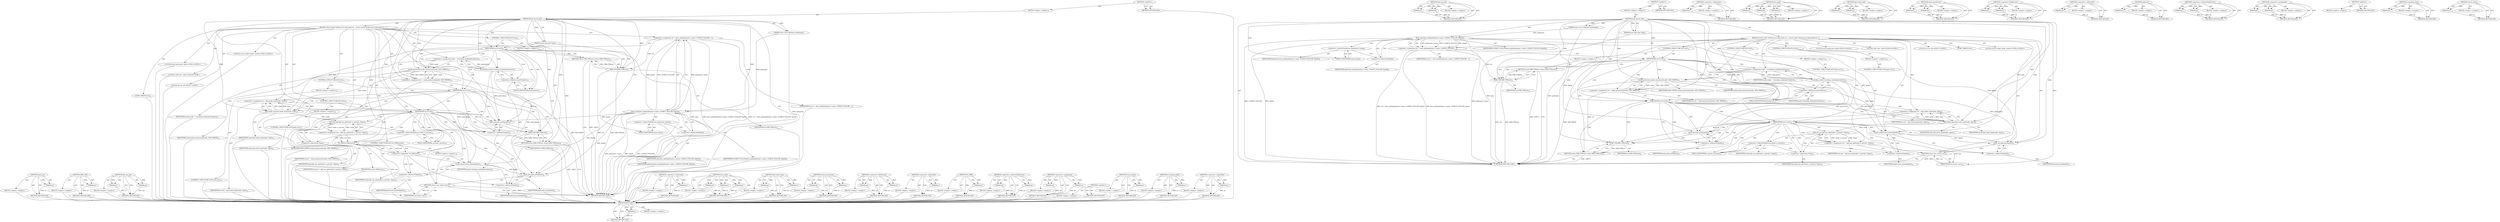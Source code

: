 digraph "&lt;operator&gt;.logicalNot" {
vulnerable_125 [label=<(METHOD,ERR_PTR)>];
vulnerable_126 [label=<(PARAM,p1)>];
vulnerable_127 [label=<(BLOCK,&lt;empty&gt;,&lt;empty&gt;)>];
vulnerable_128 [label=<(METHOD_RETURN,ANY)>];
vulnerable_148 [label=<(METHOD,bpf_any_get)>];
vulnerable_149 [label=<(PARAM,p1)>];
vulnerable_150 [label=<(PARAM,p2)>];
vulnerable_151 [label=<(BLOCK,&lt;empty&gt;,&lt;empty&gt;)>];
vulnerable_152 [label=<(METHOD_RETURN,ANY)>];
vulnerable_6 [label=<(METHOD,&lt;global&gt;)<SUB>1</SUB>>];
vulnerable_7 [label=<(BLOCK,&lt;empty&gt;,&lt;empty&gt;)<SUB>1</SUB>>];
vulnerable_8 [label=<(METHOD,bpf_obj_do_get)<SUB>1</SUB>>];
vulnerable_9 [label=<(PARAM,const struct filename *pathname)<SUB>1</SUB>>];
vulnerable_10 [label=<(PARAM,enum bpf_type *type)<SUB>2</SUB>>];
vulnerable_11 [label=<(BLOCK,{
	struct inode *inode;
	struct path path;
	voi...,{
	struct inode *inode;
	struct path path;
	voi...)<SUB>3</SUB>>];
vulnerable_12 [label="<(LOCAL,struct inode* inode: inode*)<SUB>4</SUB>>"];
vulnerable_13 [label="<(LOCAL,struct path path: path)<SUB>5</SUB>>"];
vulnerable_14 [label="<(LOCAL,void* raw: void*)<SUB>6</SUB>>"];
vulnerable_15 [label="<(LOCAL,int ret: int)<SUB>7</SUB>>"];
vulnerable_16 [label=<(&lt;operator&gt;.assignment,ret = kern_path(pathname-&gt;name, LOOKUP_FOLLOW, ...)<SUB>9</SUB>>];
vulnerable_17 [label=<(IDENTIFIER,ret,ret = kern_path(pathname-&gt;name, LOOKUP_FOLLOW, ...)<SUB>9</SUB>>];
vulnerable_18 [label=<(kern_path,kern_path(pathname-&gt;name, LOOKUP_FOLLOW, &amp;path))<SUB>9</SUB>>];
vulnerable_19 [label=<(&lt;operator&gt;.indirectFieldAccess,pathname-&gt;name)<SUB>9</SUB>>];
vulnerable_20 [label=<(IDENTIFIER,pathname,kern_path(pathname-&gt;name, LOOKUP_FOLLOW, &amp;path))<SUB>9</SUB>>];
vulnerable_21 [label=<(FIELD_IDENTIFIER,name,name)<SUB>9</SUB>>];
vulnerable_22 [label=<(IDENTIFIER,LOOKUP_FOLLOW,kern_path(pathname-&gt;name, LOOKUP_FOLLOW, &amp;path))<SUB>9</SUB>>];
vulnerable_23 [label=<(&lt;operator&gt;.addressOf,&amp;path)<SUB>9</SUB>>];
vulnerable_24 [label=<(IDENTIFIER,path,kern_path(pathname-&gt;name, LOOKUP_FOLLOW, &amp;path))<SUB>9</SUB>>];
vulnerable_25 [label=<(CONTROL_STRUCTURE,IF,if (ret))<SUB>10</SUB>>];
vulnerable_26 [label=<(IDENTIFIER,ret,if (ret))<SUB>10</SUB>>];
vulnerable_27 [label=<(BLOCK,&lt;empty&gt;,&lt;empty&gt;)<SUB>11</SUB>>];
vulnerable_28 [label=<(RETURN,return ERR_PTR(ret);,return ERR_PTR(ret);)<SUB>11</SUB>>];
vulnerable_29 [label=<(ERR_PTR,ERR_PTR(ret))<SUB>11</SUB>>];
vulnerable_30 [label=<(IDENTIFIER,ret,ERR_PTR(ret))<SUB>11</SUB>>];
vulnerable_31 [label=<(&lt;operator&gt;.assignment,inode = d_backing_inode(path.dentry))<SUB>13</SUB>>];
vulnerable_32 [label=<(IDENTIFIER,inode,inode = d_backing_inode(path.dentry))<SUB>13</SUB>>];
vulnerable_33 [label=<(d_backing_inode,d_backing_inode(path.dentry))<SUB>13</SUB>>];
vulnerable_34 [label=<(&lt;operator&gt;.fieldAccess,path.dentry)<SUB>13</SUB>>];
vulnerable_35 [label=<(IDENTIFIER,path,d_backing_inode(path.dentry))<SUB>13</SUB>>];
vulnerable_36 [label=<(FIELD_IDENTIFIER,dentry,dentry)<SUB>13</SUB>>];
vulnerable_37 [label=<(&lt;operator&gt;.assignment,ret = inode_permission(inode, MAY_WRITE))<SUB>14</SUB>>];
vulnerable_38 [label=<(IDENTIFIER,ret,ret = inode_permission(inode, MAY_WRITE))<SUB>14</SUB>>];
vulnerable_39 [label=<(inode_permission,inode_permission(inode, MAY_WRITE))<SUB>14</SUB>>];
vulnerable_40 [label=<(IDENTIFIER,inode,inode_permission(inode, MAY_WRITE))<SUB>14</SUB>>];
vulnerable_41 [label=<(IDENTIFIER,MAY_WRITE,inode_permission(inode, MAY_WRITE))<SUB>14</SUB>>];
vulnerable_42 [label=<(CONTROL_STRUCTURE,IF,if (ret))<SUB>15</SUB>>];
vulnerable_43 [label=<(IDENTIFIER,ret,if (ret))<SUB>15</SUB>>];
vulnerable_44 [label=<(BLOCK,&lt;empty&gt;,&lt;empty&gt;)<SUB>16</SUB>>];
vulnerable_45 [label=<(CONTROL_STRUCTURE,GOTO,goto out;)<SUB>16</SUB>>];
vulnerable_46 [label=<(&lt;operator&gt;.assignment,ret = bpf_inode_type(inode, type))<SUB>18</SUB>>];
vulnerable_47 [label=<(IDENTIFIER,ret,ret = bpf_inode_type(inode, type))<SUB>18</SUB>>];
vulnerable_48 [label=<(bpf_inode_type,bpf_inode_type(inode, type))<SUB>18</SUB>>];
vulnerable_49 [label=<(IDENTIFIER,inode,bpf_inode_type(inode, type))<SUB>18</SUB>>];
vulnerable_50 [label=<(IDENTIFIER,type,bpf_inode_type(inode, type))<SUB>18</SUB>>];
vulnerable_51 [label=<(CONTROL_STRUCTURE,IF,if (ret))<SUB>19</SUB>>];
vulnerable_52 [label=<(IDENTIFIER,ret,if (ret))<SUB>19</SUB>>];
vulnerable_53 [label=<(BLOCK,&lt;empty&gt;,&lt;empty&gt;)<SUB>20</SUB>>];
vulnerable_54 [label=<(CONTROL_STRUCTURE,GOTO,goto out;)<SUB>20</SUB>>];
vulnerable_55 [label=<(&lt;operator&gt;.assignment,raw = bpf_any_get(inode-&gt;i_private, *type))<SUB>22</SUB>>];
vulnerable_56 [label=<(IDENTIFIER,raw,raw = bpf_any_get(inode-&gt;i_private, *type))<SUB>22</SUB>>];
vulnerable_57 [label=<(bpf_any_get,bpf_any_get(inode-&gt;i_private, *type))<SUB>22</SUB>>];
vulnerable_58 [label=<(&lt;operator&gt;.indirectFieldAccess,inode-&gt;i_private)<SUB>22</SUB>>];
vulnerable_59 [label=<(IDENTIFIER,inode,bpf_any_get(inode-&gt;i_private, *type))<SUB>22</SUB>>];
vulnerable_60 [label=<(FIELD_IDENTIFIER,i_private,i_private)<SUB>22</SUB>>];
vulnerable_61 [label=<(&lt;operator&gt;.indirection,*type)<SUB>22</SUB>>];
vulnerable_62 [label=<(IDENTIFIER,type,bpf_any_get(inode-&gt;i_private, *type))<SUB>22</SUB>>];
vulnerable_63 [label=<(touch_atime,touch_atime(&amp;path))<SUB>23</SUB>>];
vulnerable_64 [label=<(&lt;operator&gt;.addressOf,&amp;path)<SUB>23</SUB>>];
vulnerable_65 [label=<(IDENTIFIER,path,touch_atime(&amp;path))<SUB>23</SUB>>];
vulnerable_66 [label=<(path_put,path_put(&amp;path))<SUB>25</SUB>>];
vulnerable_67 [label=<(&lt;operator&gt;.addressOf,&amp;path)<SUB>25</SUB>>];
vulnerable_68 [label=<(IDENTIFIER,path,path_put(&amp;path))<SUB>25</SUB>>];
vulnerable_69 [label=<(RETURN,return raw;,return raw;)<SUB>26</SUB>>];
vulnerable_70 [label=<(IDENTIFIER,raw,return raw;)<SUB>26</SUB>>];
vulnerable_71 [label=<(JUMP_TARGET,out)<SUB>27</SUB>>];
vulnerable_72 [label=<(path_put,path_put(&amp;path))<SUB>28</SUB>>];
vulnerable_73 [label=<(&lt;operator&gt;.addressOf,&amp;path)<SUB>28</SUB>>];
vulnerable_74 [label=<(IDENTIFIER,path,path_put(&amp;path))<SUB>28</SUB>>];
vulnerable_75 [label=<(RETURN,return ERR_PTR(ret);,return ERR_PTR(ret);)<SUB>29</SUB>>];
vulnerable_76 [label=<(ERR_PTR,ERR_PTR(ret))<SUB>29</SUB>>];
vulnerable_77 [label=<(IDENTIFIER,ret,ERR_PTR(ret))<SUB>29</SUB>>];
vulnerable_78 [label=<(METHOD_RETURN,void*)<SUB>1</SUB>>];
vulnerable_80 [label=<(METHOD_RETURN,ANY)<SUB>1</SUB>>];
vulnerable_153 [label=<(METHOD,&lt;operator&gt;.indirection)>];
vulnerable_154 [label=<(PARAM,p1)>];
vulnerable_155 [label=<(BLOCK,&lt;empty&gt;,&lt;empty&gt;)>];
vulnerable_156 [label=<(METHOD_RETURN,ANY)>];
vulnerable_110 [label=<(METHOD,kern_path)>];
vulnerable_111 [label=<(PARAM,p1)>];
vulnerable_112 [label=<(PARAM,p2)>];
vulnerable_113 [label=<(PARAM,p3)>];
vulnerable_114 [label=<(BLOCK,&lt;empty&gt;,&lt;empty&gt;)>];
vulnerable_115 [label=<(METHOD_RETURN,ANY)>];
vulnerable_143 [label=<(METHOD,bpf_inode_type)>];
vulnerable_144 [label=<(PARAM,p1)>];
vulnerable_145 [label=<(PARAM,p2)>];
vulnerable_146 [label=<(BLOCK,&lt;empty&gt;,&lt;empty&gt;)>];
vulnerable_147 [label=<(METHOD_RETURN,ANY)>];
vulnerable_138 [label=<(METHOD,inode_permission)>];
vulnerable_139 [label=<(PARAM,p1)>];
vulnerable_140 [label=<(PARAM,p2)>];
vulnerable_141 [label=<(BLOCK,&lt;empty&gt;,&lt;empty&gt;)>];
vulnerable_142 [label=<(METHOD_RETURN,ANY)>];
vulnerable_133 [label=<(METHOD,&lt;operator&gt;.fieldAccess)>];
vulnerable_134 [label=<(PARAM,p1)>];
vulnerable_135 [label=<(PARAM,p2)>];
vulnerable_136 [label=<(BLOCK,&lt;empty&gt;,&lt;empty&gt;)>];
vulnerable_137 [label=<(METHOD_RETURN,ANY)>];
vulnerable_121 [label=<(METHOD,&lt;operator&gt;.addressOf)>];
vulnerable_122 [label=<(PARAM,p1)>];
vulnerable_123 [label=<(BLOCK,&lt;empty&gt;,&lt;empty&gt;)>];
vulnerable_124 [label=<(METHOD_RETURN,ANY)>];
vulnerable_161 [label=<(METHOD,path_put)>];
vulnerable_162 [label=<(PARAM,p1)>];
vulnerable_163 [label=<(BLOCK,&lt;empty&gt;,&lt;empty&gt;)>];
vulnerable_164 [label=<(METHOD_RETURN,ANY)>];
vulnerable_116 [label=<(METHOD,&lt;operator&gt;.indirectFieldAccess)>];
vulnerable_117 [label=<(PARAM,p1)>];
vulnerable_118 [label=<(PARAM,p2)>];
vulnerable_119 [label=<(BLOCK,&lt;empty&gt;,&lt;empty&gt;)>];
vulnerable_120 [label=<(METHOD_RETURN,ANY)>];
vulnerable_105 [label=<(METHOD,&lt;operator&gt;.assignment)>];
vulnerable_106 [label=<(PARAM,p1)>];
vulnerable_107 [label=<(PARAM,p2)>];
vulnerable_108 [label=<(BLOCK,&lt;empty&gt;,&lt;empty&gt;)>];
vulnerable_109 [label=<(METHOD_RETURN,ANY)>];
vulnerable_99 [label=<(METHOD,&lt;global&gt;)<SUB>1</SUB>>];
vulnerable_100 [label=<(BLOCK,&lt;empty&gt;,&lt;empty&gt;)>];
vulnerable_101 [label=<(METHOD_RETURN,ANY)>];
vulnerable_129 [label=<(METHOD,d_backing_inode)>];
vulnerable_130 [label=<(PARAM,p1)>];
vulnerable_131 [label=<(BLOCK,&lt;empty&gt;,&lt;empty&gt;)>];
vulnerable_132 [label=<(METHOD_RETURN,ANY)>];
vulnerable_157 [label=<(METHOD,touch_atime)>];
vulnerable_158 [label=<(PARAM,p1)>];
vulnerable_159 [label=<(BLOCK,&lt;empty&gt;,&lt;empty&gt;)>];
vulnerable_160 [label=<(METHOD_RETURN,ANY)>];
fixed_174 [label=<(METHOD,path_put)>];
fixed_175 [label=<(PARAM,p1)>];
fixed_176 [label=<(BLOCK,&lt;empty&gt;,&lt;empty&gt;)>];
fixed_177 [label=<(METHOD_RETURN,ANY)>];
fixed_130 [label=<(METHOD,ERR_PTR)>];
fixed_131 [label=<(PARAM,p1)>];
fixed_132 [label=<(BLOCK,&lt;empty&gt;,&lt;empty&gt;)>];
fixed_133 [label=<(METHOD_RETURN,ANY)>];
fixed_153 [label=<(METHOD,bpf_any_get)>];
fixed_154 [label=<(PARAM,p1)>];
fixed_155 [label=<(PARAM,p2)>];
fixed_156 [label=<(BLOCK,&lt;empty&gt;,&lt;empty&gt;)>];
fixed_157 [label=<(METHOD_RETURN,ANY)>];
fixed_6 [label=<(METHOD,&lt;global&gt;)<SUB>1</SUB>>];
fixed_7 [label=<(BLOCK,&lt;empty&gt;,&lt;empty&gt;)<SUB>1</SUB>>];
fixed_8 [label=<(METHOD,bpf_obj_do_get)<SUB>1</SUB>>];
fixed_9 [label=<(PARAM,const struct filename *pathname)<SUB>1</SUB>>];
fixed_10 [label=<(PARAM,enum bpf_type *type)<SUB>2</SUB>>];
fixed_11 [label=<(BLOCK,{
	struct inode *inode;
	struct path path;
	voi...,{
	struct inode *inode;
	struct path path;
	voi...)<SUB>3</SUB>>];
fixed_12 [label="<(LOCAL,struct inode* inode: inode*)<SUB>4</SUB>>"];
fixed_13 [label="<(LOCAL,struct path path: path)<SUB>5</SUB>>"];
fixed_14 [label="<(LOCAL,void* raw: void*)<SUB>6</SUB>>"];
fixed_15 [label="<(LOCAL,int ret: int)<SUB>7</SUB>>"];
fixed_16 [label=<(&lt;operator&gt;.assignment,ret = kern_path(pathname-&gt;name, LOOKUP_FOLLOW, ...)<SUB>9</SUB>>];
fixed_17 [label=<(IDENTIFIER,ret,ret = kern_path(pathname-&gt;name, LOOKUP_FOLLOW, ...)<SUB>9</SUB>>];
fixed_18 [label=<(kern_path,kern_path(pathname-&gt;name, LOOKUP_FOLLOW, &amp;path))<SUB>9</SUB>>];
fixed_19 [label=<(&lt;operator&gt;.indirectFieldAccess,pathname-&gt;name)<SUB>9</SUB>>];
fixed_20 [label=<(IDENTIFIER,pathname,kern_path(pathname-&gt;name, LOOKUP_FOLLOW, &amp;path))<SUB>9</SUB>>];
fixed_21 [label=<(FIELD_IDENTIFIER,name,name)<SUB>9</SUB>>];
fixed_22 [label=<(IDENTIFIER,LOOKUP_FOLLOW,kern_path(pathname-&gt;name, LOOKUP_FOLLOW, &amp;path))<SUB>9</SUB>>];
fixed_23 [label=<(&lt;operator&gt;.addressOf,&amp;path)<SUB>9</SUB>>];
fixed_24 [label=<(IDENTIFIER,path,kern_path(pathname-&gt;name, LOOKUP_FOLLOW, &amp;path))<SUB>9</SUB>>];
fixed_25 [label=<(CONTROL_STRUCTURE,IF,if (ret))<SUB>10</SUB>>];
fixed_26 [label=<(IDENTIFIER,ret,if (ret))<SUB>10</SUB>>];
fixed_27 [label=<(BLOCK,&lt;empty&gt;,&lt;empty&gt;)<SUB>11</SUB>>];
fixed_28 [label=<(RETURN,return ERR_PTR(ret);,return ERR_PTR(ret);)<SUB>11</SUB>>];
fixed_29 [label=<(ERR_PTR,ERR_PTR(ret))<SUB>11</SUB>>];
fixed_30 [label=<(IDENTIFIER,ret,ERR_PTR(ret))<SUB>11</SUB>>];
fixed_31 [label=<(&lt;operator&gt;.assignment,inode = d_backing_inode(path.dentry))<SUB>13</SUB>>];
fixed_32 [label=<(IDENTIFIER,inode,inode = d_backing_inode(path.dentry))<SUB>13</SUB>>];
fixed_33 [label=<(d_backing_inode,d_backing_inode(path.dentry))<SUB>13</SUB>>];
fixed_34 [label=<(&lt;operator&gt;.fieldAccess,path.dentry)<SUB>13</SUB>>];
fixed_35 [label=<(IDENTIFIER,path,d_backing_inode(path.dentry))<SUB>13</SUB>>];
fixed_36 [label=<(FIELD_IDENTIFIER,dentry,dentry)<SUB>13</SUB>>];
fixed_37 [label=<(&lt;operator&gt;.assignment,ret = inode_permission(inode, MAY_WRITE))<SUB>14</SUB>>];
fixed_38 [label=<(IDENTIFIER,ret,ret = inode_permission(inode, MAY_WRITE))<SUB>14</SUB>>];
fixed_39 [label=<(inode_permission,inode_permission(inode, MAY_WRITE))<SUB>14</SUB>>];
fixed_40 [label=<(IDENTIFIER,inode,inode_permission(inode, MAY_WRITE))<SUB>14</SUB>>];
fixed_41 [label=<(IDENTIFIER,MAY_WRITE,inode_permission(inode, MAY_WRITE))<SUB>14</SUB>>];
fixed_42 [label=<(CONTROL_STRUCTURE,IF,if (ret))<SUB>15</SUB>>];
fixed_43 [label=<(IDENTIFIER,ret,if (ret))<SUB>15</SUB>>];
fixed_44 [label=<(BLOCK,&lt;empty&gt;,&lt;empty&gt;)<SUB>16</SUB>>];
fixed_45 [label=<(CONTROL_STRUCTURE,GOTO,goto out;)<SUB>16</SUB>>];
fixed_46 [label=<(&lt;operator&gt;.assignment,ret = bpf_inode_type(inode, type))<SUB>18</SUB>>];
fixed_47 [label=<(IDENTIFIER,ret,ret = bpf_inode_type(inode, type))<SUB>18</SUB>>];
fixed_48 [label=<(bpf_inode_type,bpf_inode_type(inode, type))<SUB>18</SUB>>];
fixed_49 [label=<(IDENTIFIER,inode,bpf_inode_type(inode, type))<SUB>18</SUB>>];
fixed_50 [label=<(IDENTIFIER,type,bpf_inode_type(inode, type))<SUB>18</SUB>>];
fixed_51 [label=<(CONTROL_STRUCTURE,IF,if (ret))<SUB>19</SUB>>];
fixed_52 [label=<(IDENTIFIER,ret,if (ret))<SUB>19</SUB>>];
fixed_53 [label=<(BLOCK,&lt;empty&gt;,&lt;empty&gt;)<SUB>20</SUB>>];
fixed_54 [label=<(CONTROL_STRUCTURE,GOTO,goto out;)<SUB>20</SUB>>];
fixed_55 [label=<(&lt;operator&gt;.assignment,raw = bpf_any_get(inode-&gt;i_private, *type))<SUB>22</SUB>>];
fixed_56 [label=<(IDENTIFIER,raw,raw = bpf_any_get(inode-&gt;i_private, *type))<SUB>22</SUB>>];
fixed_57 [label=<(bpf_any_get,bpf_any_get(inode-&gt;i_private, *type))<SUB>22</SUB>>];
fixed_58 [label=<(&lt;operator&gt;.indirectFieldAccess,inode-&gt;i_private)<SUB>22</SUB>>];
fixed_59 [label=<(IDENTIFIER,inode,bpf_any_get(inode-&gt;i_private, *type))<SUB>22</SUB>>];
fixed_60 [label=<(FIELD_IDENTIFIER,i_private,i_private)<SUB>22</SUB>>];
fixed_61 [label=<(&lt;operator&gt;.indirection,*type)<SUB>22</SUB>>];
fixed_62 [label=<(IDENTIFIER,type,bpf_any_get(inode-&gt;i_private, *type))<SUB>22</SUB>>];
fixed_63 [label=<(CONTROL_STRUCTURE,IF,if (!IS_ERR(raw)))<SUB>23</SUB>>];
fixed_64 [label=<(&lt;operator&gt;.logicalNot,!IS_ERR(raw))<SUB>23</SUB>>];
fixed_65 [label=<(IS_ERR,IS_ERR(raw))<SUB>23</SUB>>];
fixed_66 [label=<(IDENTIFIER,raw,IS_ERR(raw))<SUB>23</SUB>>];
fixed_67 [label=<(BLOCK,&lt;empty&gt;,&lt;empty&gt;)<SUB>24</SUB>>];
fixed_68 [label=<(touch_atime,touch_atime(&amp;path))<SUB>24</SUB>>];
fixed_69 [label=<(&lt;operator&gt;.addressOf,&amp;path)<SUB>24</SUB>>];
fixed_70 [label=<(IDENTIFIER,path,touch_atime(&amp;path))<SUB>24</SUB>>];
fixed_71 [label=<(path_put,path_put(&amp;path))<SUB>26</SUB>>];
fixed_72 [label=<(&lt;operator&gt;.addressOf,&amp;path)<SUB>26</SUB>>];
fixed_73 [label=<(IDENTIFIER,path,path_put(&amp;path))<SUB>26</SUB>>];
fixed_74 [label=<(RETURN,return raw;,return raw;)<SUB>27</SUB>>];
fixed_75 [label=<(IDENTIFIER,raw,return raw;)<SUB>27</SUB>>];
fixed_76 [label=<(JUMP_TARGET,out)<SUB>28</SUB>>];
fixed_77 [label=<(path_put,path_put(&amp;path))<SUB>29</SUB>>];
fixed_78 [label=<(&lt;operator&gt;.addressOf,&amp;path)<SUB>29</SUB>>];
fixed_79 [label=<(IDENTIFIER,path,path_put(&amp;path))<SUB>29</SUB>>];
fixed_80 [label=<(RETURN,return ERR_PTR(ret);,return ERR_PTR(ret);)<SUB>30</SUB>>];
fixed_81 [label=<(ERR_PTR,ERR_PTR(ret))<SUB>30</SUB>>];
fixed_82 [label=<(IDENTIFIER,ret,ERR_PTR(ret))<SUB>30</SUB>>];
fixed_83 [label=<(METHOD_RETURN,void*)<SUB>1</SUB>>];
fixed_85 [label=<(METHOD_RETURN,ANY)<SUB>1</SUB>>];
fixed_158 [label=<(METHOD,&lt;operator&gt;.indirection)>];
fixed_159 [label=<(PARAM,p1)>];
fixed_160 [label=<(BLOCK,&lt;empty&gt;,&lt;empty&gt;)>];
fixed_161 [label=<(METHOD_RETURN,ANY)>];
fixed_115 [label=<(METHOD,kern_path)>];
fixed_116 [label=<(PARAM,p1)>];
fixed_117 [label=<(PARAM,p2)>];
fixed_118 [label=<(PARAM,p3)>];
fixed_119 [label=<(BLOCK,&lt;empty&gt;,&lt;empty&gt;)>];
fixed_120 [label=<(METHOD_RETURN,ANY)>];
fixed_148 [label=<(METHOD,bpf_inode_type)>];
fixed_149 [label=<(PARAM,p1)>];
fixed_150 [label=<(PARAM,p2)>];
fixed_151 [label=<(BLOCK,&lt;empty&gt;,&lt;empty&gt;)>];
fixed_152 [label=<(METHOD_RETURN,ANY)>];
fixed_143 [label=<(METHOD,inode_permission)>];
fixed_144 [label=<(PARAM,p1)>];
fixed_145 [label=<(PARAM,p2)>];
fixed_146 [label=<(BLOCK,&lt;empty&gt;,&lt;empty&gt;)>];
fixed_147 [label=<(METHOD_RETURN,ANY)>];
fixed_138 [label=<(METHOD,&lt;operator&gt;.fieldAccess)>];
fixed_139 [label=<(PARAM,p1)>];
fixed_140 [label=<(PARAM,p2)>];
fixed_141 [label=<(BLOCK,&lt;empty&gt;,&lt;empty&gt;)>];
fixed_142 [label=<(METHOD_RETURN,ANY)>];
fixed_126 [label=<(METHOD,&lt;operator&gt;.addressOf)>];
fixed_127 [label=<(PARAM,p1)>];
fixed_128 [label=<(BLOCK,&lt;empty&gt;,&lt;empty&gt;)>];
fixed_129 [label=<(METHOD_RETURN,ANY)>];
fixed_166 [label=<(METHOD,IS_ERR)>];
fixed_167 [label=<(PARAM,p1)>];
fixed_168 [label=<(BLOCK,&lt;empty&gt;,&lt;empty&gt;)>];
fixed_169 [label=<(METHOD_RETURN,ANY)>];
fixed_121 [label=<(METHOD,&lt;operator&gt;.indirectFieldAccess)>];
fixed_122 [label=<(PARAM,p1)>];
fixed_123 [label=<(PARAM,p2)>];
fixed_124 [label=<(BLOCK,&lt;empty&gt;,&lt;empty&gt;)>];
fixed_125 [label=<(METHOD_RETURN,ANY)>];
fixed_110 [label=<(METHOD,&lt;operator&gt;.assignment)>];
fixed_111 [label=<(PARAM,p1)>];
fixed_112 [label=<(PARAM,p2)>];
fixed_113 [label=<(BLOCK,&lt;empty&gt;,&lt;empty&gt;)>];
fixed_114 [label=<(METHOD_RETURN,ANY)>];
fixed_104 [label=<(METHOD,&lt;global&gt;)<SUB>1</SUB>>];
fixed_105 [label=<(BLOCK,&lt;empty&gt;,&lt;empty&gt;)>];
fixed_106 [label=<(METHOD_RETURN,ANY)>];
fixed_170 [label=<(METHOD,touch_atime)>];
fixed_171 [label=<(PARAM,p1)>];
fixed_172 [label=<(BLOCK,&lt;empty&gt;,&lt;empty&gt;)>];
fixed_173 [label=<(METHOD_RETURN,ANY)>];
fixed_134 [label=<(METHOD,d_backing_inode)>];
fixed_135 [label=<(PARAM,p1)>];
fixed_136 [label=<(BLOCK,&lt;empty&gt;,&lt;empty&gt;)>];
fixed_137 [label=<(METHOD_RETURN,ANY)>];
fixed_162 [label=<(METHOD,&lt;operator&gt;.logicalNot)>];
fixed_163 [label=<(PARAM,p1)>];
fixed_164 [label=<(BLOCK,&lt;empty&gt;,&lt;empty&gt;)>];
fixed_165 [label=<(METHOD_RETURN,ANY)>];
vulnerable_125 -> vulnerable_126  [key=0, label="AST: "];
vulnerable_125 -> vulnerable_126  [key=1, label="DDG: "];
vulnerable_125 -> vulnerable_127  [key=0, label="AST: "];
vulnerable_125 -> vulnerable_128  [key=0, label="AST: "];
vulnerable_125 -> vulnerable_128  [key=1, label="CFG: "];
vulnerable_126 -> vulnerable_128  [key=0, label="DDG: p1"];
vulnerable_148 -> vulnerable_149  [key=0, label="AST: "];
vulnerable_148 -> vulnerable_149  [key=1, label="DDG: "];
vulnerable_148 -> vulnerable_151  [key=0, label="AST: "];
vulnerable_148 -> vulnerable_150  [key=0, label="AST: "];
vulnerable_148 -> vulnerable_150  [key=1, label="DDG: "];
vulnerable_148 -> vulnerable_152  [key=0, label="AST: "];
vulnerable_148 -> vulnerable_152  [key=1, label="CFG: "];
vulnerable_149 -> vulnerable_152  [key=0, label="DDG: p1"];
vulnerable_150 -> vulnerable_152  [key=0, label="DDG: p2"];
vulnerable_6 -> vulnerable_7  [key=0, label="AST: "];
vulnerable_6 -> vulnerable_80  [key=0, label="AST: "];
vulnerable_6 -> vulnerable_80  [key=1, label="CFG: "];
vulnerable_7 -> vulnerable_8  [key=0, label="AST: "];
vulnerable_8 -> vulnerable_9  [key=0, label="AST: "];
vulnerable_8 -> vulnerable_9  [key=1, label="DDG: "];
vulnerable_8 -> vulnerable_10  [key=0, label="AST: "];
vulnerable_8 -> vulnerable_10  [key=1, label="DDG: "];
vulnerable_8 -> vulnerable_11  [key=0, label="AST: "];
vulnerable_8 -> vulnerable_78  [key=0, label="AST: "];
vulnerable_8 -> vulnerable_21  [key=0, label="CFG: "];
vulnerable_8 -> vulnerable_26  [key=0, label="DDG: "];
vulnerable_8 -> vulnerable_43  [key=0, label="DDG: "];
vulnerable_8 -> vulnerable_52  [key=0, label="DDG: "];
vulnerable_8 -> vulnerable_63  [key=0, label="DDG: "];
vulnerable_8 -> vulnerable_66  [key=0, label="DDG: "];
vulnerable_8 -> vulnerable_70  [key=0, label="DDG: "];
vulnerable_8 -> vulnerable_72  [key=0, label="DDG: "];
vulnerable_8 -> vulnerable_18  [key=0, label="DDG: "];
vulnerable_8 -> vulnerable_33  [key=0, label="DDG: "];
vulnerable_8 -> vulnerable_39  [key=0, label="DDG: "];
vulnerable_8 -> vulnerable_48  [key=0, label="DDG: "];
vulnerable_8 -> vulnerable_76  [key=0, label="DDG: "];
vulnerable_8 -> vulnerable_29  [key=0, label="DDG: "];
vulnerable_9 -> vulnerable_78  [key=0, label="DDG: pathname"];
vulnerable_9 -> vulnerable_18  [key=0, label="DDG: pathname"];
vulnerable_10 -> vulnerable_78  [key=0, label="DDG: type"];
vulnerable_10 -> vulnerable_48  [key=0, label="DDG: type"];
vulnerable_11 -> vulnerable_12  [key=0, label="AST: "];
vulnerable_11 -> vulnerable_13  [key=0, label="AST: "];
vulnerable_11 -> vulnerable_14  [key=0, label="AST: "];
vulnerable_11 -> vulnerable_15  [key=0, label="AST: "];
vulnerable_11 -> vulnerable_16  [key=0, label="AST: "];
vulnerable_11 -> vulnerable_25  [key=0, label="AST: "];
vulnerable_11 -> vulnerable_31  [key=0, label="AST: "];
vulnerable_11 -> vulnerable_37  [key=0, label="AST: "];
vulnerable_11 -> vulnerable_42  [key=0, label="AST: "];
vulnerable_11 -> vulnerable_46  [key=0, label="AST: "];
vulnerable_11 -> vulnerable_51  [key=0, label="AST: "];
vulnerable_11 -> vulnerable_55  [key=0, label="AST: "];
vulnerable_11 -> vulnerable_63  [key=0, label="AST: "];
vulnerable_11 -> vulnerable_66  [key=0, label="AST: "];
vulnerable_11 -> vulnerable_69  [key=0, label="AST: "];
vulnerable_11 -> vulnerable_71  [key=0, label="AST: "];
vulnerable_11 -> vulnerable_72  [key=0, label="AST: "];
vulnerable_11 -> vulnerable_75  [key=0, label="AST: "];
vulnerable_16 -> vulnerable_17  [key=0, label="AST: "];
vulnerable_16 -> vulnerable_18  [key=0, label="AST: "];
vulnerable_16 -> vulnerable_26  [key=0, label="CFG: "];
vulnerable_16 -> vulnerable_78  [key=0, label="DDG: kern_path(pathname-&gt;name, LOOKUP_FOLLOW, &amp;path)"];
vulnerable_16 -> vulnerable_78  [key=1, label="DDG: ret = kern_path(pathname-&gt;name, LOOKUP_FOLLOW, &amp;path)"];
vulnerable_16 -> vulnerable_29  [key=0, label="DDG: ret"];
vulnerable_18 -> vulnerable_19  [key=0, label="AST: "];
vulnerable_18 -> vulnerable_22  [key=0, label="AST: "];
vulnerable_18 -> vulnerable_23  [key=0, label="AST: "];
vulnerable_18 -> vulnerable_16  [key=0, label="CFG: "];
vulnerable_18 -> vulnerable_16  [key=1, label="DDG: pathname-&gt;name"];
vulnerable_18 -> vulnerable_16  [key=2, label="DDG: LOOKUP_FOLLOW"];
vulnerable_18 -> vulnerable_16  [key=3, label="DDG: &amp;path"];
vulnerable_18 -> vulnerable_78  [key=0, label="DDG: pathname-&gt;name"];
vulnerable_18 -> vulnerable_78  [key=1, label="DDG: &amp;path"];
vulnerable_18 -> vulnerable_78  [key=2, label="DDG: LOOKUP_FOLLOW"];
vulnerable_18 -> vulnerable_63  [key=0, label="DDG: &amp;path"];
vulnerable_18 -> vulnerable_66  [key=0, label="DDG: &amp;path"];
vulnerable_18 -> vulnerable_72  [key=0, label="DDG: &amp;path"];
vulnerable_19 -> vulnerable_20  [key=0, label="AST: "];
vulnerable_19 -> vulnerable_21  [key=0, label="AST: "];
vulnerable_19 -> vulnerable_23  [key=0, label="CFG: "];
vulnerable_21 -> vulnerable_19  [key=0, label="CFG: "];
vulnerable_23 -> vulnerable_24  [key=0, label="AST: "];
vulnerable_23 -> vulnerable_18  [key=0, label="CFG: "];
vulnerable_25 -> vulnerable_26  [key=0, label="AST: "];
vulnerable_25 -> vulnerable_27  [key=0, label="AST: "];
vulnerable_26 -> vulnerable_29  [key=0, label="CFG: "];
vulnerable_26 -> vulnerable_29  [key=1, label="CDG: "];
vulnerable_26 -> vulnerable_36  [key=0, label="CFG: "];
vulnerable_26 -> vulnerable_36  [key=1, label="CDG: "];
vulnerable_26 -> vulnerable_34  [key=0, label="CDG: "];
vulnerable_26 -> vulnerable_33  [key=0, label="CDG: "];
vulnerable_26 -> vulnerable_28  [key=0, label="CDG: "];
vulnerable_26 -> vulnerable_37  [key=0, label="CDG: "];
vulnerable_26 -> vulnerable_39  [key=0, label="CDG: "];
vulnerable_26 -> vulnerable_31  [key=0, label="CDG: "];
vulnerable_26 -> vulnerable_43  [key=0, label="CDG: "];
vulnerable_27 -> vulnerable_28  [key=0, label="AST: "];
vulnerable_28 -> vulnerable_29  [key=0, label="AST: "];
vulnerable_28 -> vulnerable_78  [key=0, label="CFG: "];
vulnerable_28 -> vulnerable_78  [key=1, label="DDG: &lt;RET&gt;"];
vulnerable_29 -> vulnerable_30  [key=0, label="AST: "];
vulnerable_29 -> vulnerable_28  [key=0, label="CFG: "];
vulnerable_29 -> vulnerable_28  [key=1, label="DDG: ERR_PTR(ret)"];
vulnerable_29 -> vulnerable_78  [key=0, label="DDG: ret"];
vulnerable_29 -> vulnerable_78  [key=1, label="DDG: ERR_PTR(ret)"];
vulnerable_31 -> vulnerable_32  [key=0, label="AST: "];
vulnerable_31 -> vulnerable_33  [key=0, label="AST: "];
vulnerable_31 -> vulnerable_39  [key=0, label="CFG: "];
vulnerable_31 -> vulnerable_39  [key=1, label="DDG: inode"];
vulnerable_33 -> vulnerable_34  [key=0, label="AST: "];
vulnerable_33 -> vulnerable_31  [key=0, label="CFG: "];
vulnerable_33 -> vulnerable_31  [key=1, label="DDG: path.dentry"];
vulnerable_33 -> vulnerable_63  [key=0, label="DDG: path.dentry"];
vulnerable_33 -> vulnerable_66  [key=0, label="DDG: path.dentry"];
vulnerable_33 -> vulnerable_72  [key=0, label="DDG: path.dentry"];
vulnerable_34 -> vulnerable_35  [key=0, label="AST: "];
vulnerable_34 -> vulnerable_36  [key=0, label="AST: "];
vulnerable_34 -> vulnerable_33  [key=0, label="CFG: "];
vulnerable_36 -> vulnerable_34  [key=0, label="CFG: "];
vulnerable_37 -> vulnerable_38  [key=0, label="AST: "];
vulnerable_37 -> vulnerable_39  [key=0, label="AST: "];
vulnerable_37 -> vulnerable_43  [key=0, label="CFG: "];
vulnerable_37 -> vulnerable_76  [key=0, label="DDG: ret"];
vulnerable_39 -> vulnerable_40  [key=0, label="AST: "];
vulnerable_39 -> vulnerable_41  [key=0, label="AST: "];
vulnerable_39 -> vulnerable_37  [key=0, label="CFG: "];
vulnerable_39 -> vulnerable_37  [key=1, label="DDG: inode"];
vulnerable_39 -> vulnerable_37  [key=2, label="DDG: MAY_WRITE"];
vulnerable_39 -> vulnerable_78  [key=0, label="DDG: MAY_WRITE"];
vulnerable_39 -> vulnerable_48  [key=0, label="DDG: inode"];
vulnerable_42 -> vulnerable_43  [key=0, label="AST: "];
vulnerable_42 -> vulnerable_44  [key=0, label="AST: "];
vulnerable_43 -> vulnerable_73  [key=0, label="CFG: "];
vulnerable_43 -> vulnerable_73  [key=1, label="CDG: "];
vulnerable_43 -> vulnerable_48  [key=0, label="CFG: "];
vulnerable_43 -> vulnerable_48  [key=1, label="CDG: "];
vulnerable_43 -> vulnerable_75  [key=0, label="CDG: "];
vulnerable_43 -> vulnerable_52  [key=0, label="CDG: "];
vulnerable_43 -> vulnerable_46  [key=0, label="CDG: "];
vulnerable_43 -> vulnerable_72  [key=0, label="CDG: "];
vulnerable_43 -> vulnerable_76  [key=0, label="CDG: "];
vulnerable_44 -> vulnerable_45  [key=0, label="AST: "];
vulnerable_46 -> vulnerable_47  [key=0, label="AST: "];
vulnerable_46 -> vulnerable_48  [key=0, label="AST: "];
vulnerable_46 -> vulnerable_52  [key=0, label="CFG: "];
vulnerable_46 -> vulnerable_76  [key=0, label="DDG: ret"];
vulnerable_48 -> vulnerable_49  [key=0, label="AST: "];
vulnerable_48 -> vulnerable_50  [key=0, label="AST: "];
vulnerable_48 -> vulnerable_46  [key=0, label="CFG: "];
vulnerable_48 -> vulnerable_46  [key=1, label="DDG: inode"];
vulnerable_48 -> vulnerable_46  [key=2, label="DDG: type"];
vulnerable_48 -> vulnerable_57  [key=0, label="DDG: inode"];
vulnerable_51 -> vulnerable_52  [key=0, label="AST: "];
vulnerable_51 -> vulnerable_53  [key=0, label="AST: "];
vulnerable_52 -> vulnerable_73  [key=0, label="CFG: "];
vulnerable_52 -> vulnerable_73  [key=1, label="CDG: "];
vulnerable_52 -> vulnerable_60  [key=0, label="CFG: "];
vulnerable_52 -> vulnerable_60  [key=1, label="CDG: "];
vulnerable_52 -> vulnerable_58  [key=0, label="CDG: "];
vulnerable_52 -> vulnerable_61  [key=0, label="CDG: "];
vulnerable_52 -> vulnerable_64  [key=0, label="CDG: "];
vulnerable_52 -> vulnerable_57  [key=0, label="CDG: "];
vulnerable_52 -> vulnerable_66  [key=0, label="CDG: "];
vulnerable_52 -> vulnerable_75  [key=0, label="CDG: "];
vulnerable_52 -> vulnerable_72  [key=0, label="CDG: "];
vulnerable_52 -> vulnerable_69  [key=0, label="CDG: "];
vulnerable_52 -> vulnerable_67  [key=0, label="CDG: "];
vulnerable_52 -> vulnerable_63  [key=0, label="CDG: "];
vulnerable_52 -> vulnerable_76  [key=0, label="CDG: "];
vulnerable_52 -> vulnerable_55  [key=0, label="CDG: "];
vulnerable_53 -> vulnerable_54  [key=0, label="AST: "];
vulnerable_55 -> vulnerable_56  [key=0, label="AST: "];
vulnerable_55 -> vulnerable_57  [key=0, label="AST: "];
vulnerable_55 -> vulnerable_64  [key=0, label="CFG: "];
vulnerable_55 -> vulnerable_70  [key=0, label="DDG: raw"];
vulnerable_57 -> vulnerable_58  [key=0, label="AST: "];
vulnerable_57 -> vulnerable_61  [key=0, label="AST: "];
vulnerable_57 -> vulnerable_55  [key=0, label="CFG: "];
vulnerable_57 -> vulnerable_55  [key=1, label="DDG: inode-&gt;i_private"];
vulnerable_57 -> vulnerable_55  [key=2, label="DDG: *type"];
vulnerable_58 -> vulnerable_59  [key=0, label="AST: "];
vulnerable_58 -> vulnerable_60  [key=0, label="AST: "];
vulnerable_58 -> vulnerable_61  [key=0, label="CFG: "];
vulnerable_60 -> vulnerable_58  [key=0, label="CFG: "];
vulnerable_61 -> vulnerable_62  [key=0, label="AST: "];
vulnerable_61 -> vulnerable_57  [key=0, label="CFG: "];
vulnerable_63 -> vulnerable_64  [key=0, label="AST: "];
vulnerable_63 -> vulnerable_67  [key=0, label="CFG: "];
vulnerable_63 -> vulnerable_66  [key=0, label="DDG: &amp;path"];
vulnerable_64 -> vulnerable_65  [key=0, label="AST: "];
vulnerable_64 -> vulnerable_63  [key=0, label="CFG: "];
vulnerable_66 -> vulnerable_67  [key=0, label="AST: "];
vulnerable_66 -> vulnerable_69  [key=0, label="CFG: "];
vulnerable_67 -> vulnerable_68  [key=0, label="AST: "];
vulnerable_67 -> vulnerable_66  [key=0, label="CFG: "];
vulnerable_69 -> vulnerable_70  [key=0, label="AST: "];
vulnerable_69 -> vulnerable_78  [key=0, label="CFG: "];
vulnerable_69 -> vulnerable_78  [key=1, label="DDG: &lt;RET&gt;"];
vulnerable_70 -> vulnerable_69  [key=0, label="DDG: raw"];
vulnerable_72 -> vulnerable_73  [key=0, label="AST: "];
vulnerable_72 -> vulnerable_76  [key=0, label="CFG: "];
vulnerable_73 -> vulnerable_74  [key=0, label="AST: "];
vulnerable_73 -> vulnerable_72  [key=0, label="CFG: "];
vulnerable_75 -> vulnerable_76  [key=0, label="AST: "];
vulnerable_75 -> vulnerable_78  [key=0, label="CFG: "];
vulnerable_75 -> vulnerable_78  [key=1, label="DDG: &lt;RET&gt;"];
vulnerable_76 -> vulnerable_77  [key=0, label="AST: "];
vulnerable_76 -> vulnerable_75  [key=0, label="CFG: "];
vulnerable_76 -> vulnerable_75  [key=1, label="DDG: ERR_PTR(ret)"];
vulnerable_153 -> vulnerable_154  [key=0, label="AST: "];
vulnerable_153 -> vulnerable_154  [key=1, label="DDG: "];
vulnerable_153 -> vulnerable_155  [key=0, label="AST: "];
vulnerable_153 -> vulnerable_156  [key=0, label="AST: "];
vulnerable_153 -> vulnerable_156  [key=1, label="CFG: "];
vulnerable_154 -> vulnerable_156  [key=0, label="DDG: p1"];
vulnerable_110 -> vulnerable_111  [key=0, label="AST: "];
vulnerable_110 -> vulnerable_111  [key=1, label="DDG: "];
vulnerable_110 -> vulnerable_114  [key=0, label="AST: "];
vulnerable_110 -> vulnerable_112  [key=0, label="AST: "];
vulnerable_110 -> vulnerable_112  [key=1, label="DDG: "];
vulnerable_110 -> vulnerable_115  [key=0, label="AST: "];
vulnerable_110 -> vulnerable_115  [key=1, label="CFG: "];
vulnerable_110 -> vulnerable_113  [key=0, label="AST: "];
vulnerable_110 -> vulnerable_113  [key=1, label="DDG: "];
vulnerable_111 -> vulnerable_115  [key=0, label="DDG: p1"];
vulnerable_112 -> vulnerable_115  [key=0, label="DDG: p2"];
vulnerable_113 -> vulnerable_115  [key=0, label="DDG: p3"];
vulnerable_143 -> vulnerable_144  [key=0, label="AST: "];
vulnerable_143 -> vulnerable_144  [key=1, label="DDG: "];
vulnerable_143 -> vulnerable_146  [key=0, label="AST: "];
vulnerable_143 -> vulnerable_145  [key=0, label="AST: "];
vulnerable_143 -> vulnerable_145  [key=1, label="DDG: "];
vulnerable_143 -> vulnerable_147  [key=0, label="AST: "];
vulnerable_143 -> vulnerable_147  [key=1, label="CFG: "];
vulnerable_144 -> vulnerable_147  [key=0, label="DDG: p1"];
vulnerable_145 -> vulnerable_147  [key=0, label="DDG: p2"];
vulnerable_138 -> vulnerable_139  [key=0, label="AST: "];
vulnerable_138 -> vulnerable_139  [key=1, label="DDG: "];
vulnerable_138 -> vulnerable_141  [key=0, label="AST: "];
vulnerable_138 -> vulnerable_140  [key=0, label="AST: "];
vulnerable_138 -> vulnerable_140  [key=1, label="DDG: "];
vulnerable_138 -> vulnerable_142  [key=0, label="AST: "];
vulnerable_138 -> vulnerable_142  [key=1, label="CFG: "];
vulnerable_139 -> vulnerable_142  [key=0, label="DDG: p1"];
vulnerable_140 -> vulnerable_142  [key=0, label="DDG: p2"];
vulnerable_133 -> vulnerable_134  [key=0, label="AST: "];
vulnerable_133 -> vulnerable_134  [key=1, label="DDG: "];
vulnerable_133 -> vulnerable_136  [key=0, label="AST: "];
vulnerable_133 -> vulnerable_135  [key=0, label="AST: "];
vulnerable_133 -> vulnerable_135  [key=1, label="DDG: "];
vulnerable_133 -> vulnerable_137  [key=0, label="AST: "];
vulnerable_133 -> vulnerable_137  [key=1, label="CFG: "];
vulnerable_134 -> vulnerable_137  [key=0, label="DDG: p1"];
vulnerable_135 -> vulnerable_137  [key=0, label="DDG: p2"];
vulnerable_121 -> vulnerable_122  [key=0, label="AST: "];
vulnerable_121 -> vulnerable_122  [key=1, label="DDG: "];
vulnerable_121 -> vulnerable_123  [key=0, label="AST: "];
vulnerable_121 -> vulnerable_124  [key=0, label="AST: "];
vulnerable_121 -> vulnerable_124  [key=1, label="CFG: "];
vulnerable_122 -> vulnerable_124  [key=0, label="DDG: p1"];
vulnerable_161 -> vulnerable_162  [key=0, label="AST: "];
vulnerable_161 -> vulnerable_162  [key=1, label="DDG: "];
vulnerable_161 -> vulnerable_163  [key=0, label="AST: "];
vulnerable_161 -> vulnerable_164  [key=0, label="AST: "];
vulnerable_161 -> vulnerable_164  [key=1, label="CFG: "];
vulnerable_162 -> vulnerable_164  [key=0, label="DDG: p1"];
vulnerable_116 -> vulnerable_117  [key=0, label="AST: "];
vulnerable_116 -> vulnerable_117  [key=1, label="DDG: "];
vulnerable_116 -> vulnerable_119  [key=0, label="AST: "];
vulnerable_116 -> vulnerable_118  [key=0, label="AST: "];
vulnerable_116 -> vulnerable_118  [key=1, label="DDG: "];
vulnerable_116 -> vulnerable_120  [key=0, label="AST: "];
vulnerable_116 -> vulnerable_120  [key=1, label="CFG: "];
vulnerable_117 -> vulnerable_120  [key=0, label="DDG: p1"];
vulnerable_118 -> vulnerable_120  [key=0, label="DDG: p2"];
vulnerable_105 -> vulnerable_106  [key=0, label="AST: "];
vulnerable_105 -> vulnerable_106  [key=1, label="DDG: "];
vulnerable_105 -> vulnerable_108  [key=0, label="AST: "];
vulnerable_105 -> vulnerable_107  [key=0, label="AST: "];
vulnerable_105 -> vulnerable_107  [key=1, label="DDG: "];
vulnerable_105 -> vulnerable_109  [key=0, label="AST: "];
vulnerable_105 -> vulnerable_109  [key=1, label="CFG: "];
vulnerable_106 -> vulnerable_109  [key=0, label="DDG: p1"];
vulnerable_107 -> vulnerable_109  [key=0, label="DDG: p2"];
vulnerable_99 -> vulnerable_100  [key=0, label="AST: "];
vulnerable_99 -> vulnerable_101  [key=0, label="AST: "];
vulnerable_99 -> vulnerable_101  [key=1, label="CFG: "];
vulnerable_129 -> vulnerable_130  [key=0, label="AST: "];
vulnerable_129 -> vulnerable_130  [key=1, label="DDG: "];
vulnerable_129 -> vulnerable_131  [key=0, label="AST: "];
vulnerable_129 -> vulnerable_132  [key=0, label="AST: "];
vulnerable_129 -> vulnerable_132  [key=1, label="CFG: "];
vulnerable_130 -> vulnerable_132  [key=0, label="DDG: p1"];
vulnerable_157 -> vulnerable_158  [key=0, label="AST: "];
vulnerable_157 -> vulnerable_158  [key=1, label="DDG: "];
vulnerable_157 -> vulnerable_159  [key=0, label="AST: "];
vulnerable_157 -> vulnerable_160  [key=0, label="AST: "];
vulnerable_157 -> vulnerable_160  [key=1, label="CFG: "];
vulnerable_158 -> vulnerable_160  [key=0, label="DDG: p1"];
fixed_174 -> fixed_175  [key=0, label="AST: "];
fixed_174 -> fixed_175  [key=1, label="DDG: "];
fixed_174 -> fixed_176  [key=0, label="AST: "];
fixed_174 -> fixed_177  [key=0, label="AST: "];
fixed_174 -> fixed_177  [key=1, label="CFG: "];
fixed_175 -> fixed_177  [key=0, label="DDG: p1"];
fixed_176 -> vulnerable_125  [key=0];
fixed_177 -> vulnerable_125  [key=0];
fixed_130 -> fixed_131  [key=0, label="AST: "];
fixed_130 -> fixed_131  [key=1, label="DDG: "];
fixed_130 -> fixed_132  [key=0, label="AST: "];
fixed_130 -> fixed_133  [key=0, label="AST: "];
fixed_130 -> fixed_133  [key=1, label="CFG: "];
fixed_131 -> fixed_133  [key=0, label="DDG: p1"];
fixed_132 -> vulnerable_125  [key=0];
fixed_133 -> vulnerable_125  [key=0];
fixed_153 -> fixed_154  [key=0, label="AST: "];
fixed_153 -> fixed_154  [key=1, label="DDG: "];
fixed_153 -> fixed_156  [key=0, label="AST: "];
fixed_153 -> fixed_155  [key=0, label="AST: "];
fixed_153 -> fixed_155  [key=1, label="DDG: "];
fixed_153 -> fixed_157  [key=0, label="AST: "];
fixed_153 -> fixed_157  [key=1, label="CFG: "];
fixed_154 -> fixed_157  [key=0, label="DDG: p1"];
fixed_155 -> fixed_157  [key=0, label="DDG: p2"];
fixed_156 -> vulnerable_125  [key=0];
fixed_157 -> vulnerable_125  [key=0];
fixed_6 -> fixed_7  [key=0, label="AST: "];
fixed_6 -> fixed_85  [key=0, label="AST: "];
fixed_6 -> fixed_85  [key=1, label="CFG: "];
fixed_7 -> fixed_8  [key=0, label="AST: "];
fixed_8 -> fixed_9  [key=0, label="AST: "];
fixed_8 -> fixed_9  [key=1, label="DDG: "];
fixed_8 -> fixed_10  [key=0, label="AST: "];
fixed_8 -> fixed_10  [key=1, label="DDG: "];
fixed_8 -> fixed_11  [key=0, label="AST: "];
fixed_8 -> fixed_83  [key=0, label="AST: "];
fixed_8 -> fixed_21  [key=0, label="CFG: "];
fixed_8 -> fixed_26  [key=0, label="DDG: "];
fixed_8 -> fixed_43  [key=0, label="DDG: "];
fixed_8 -> fixed_52  [key=0, label="DDG: "];
fixed_8 -> fixed_71  [key=0, label="DDG: "];
fixed_8 -> fixed_75  [key=0, label="DDG: "];
fixed_8 -> fixed_77  [key=0, label="DDG: "];
fixed_8 -> fixed_18  [key=0, label="DDG: "];
fixed_8 -> fixed_33  [key=0, label="DDG: "];
fixed_8 -> fixed_39  [key=0, label="DDG: "];
fixed_8 -> fixed_48  [key=0, label="DDG: "];
fixed_8 -> fixed_81  [key=0, label="DDG: "];
fixed_8 -> fixed_65  [key=0, label="DDG: "];
fixed_8 -> fixed_68  [key=0, label="DDG: "];
fixed_8 -> fixed_29  [key=0, label="DDG: "];
fixed_9 -> fixed_83  [key=0, label="DDG: pathname"];
fixed_9 -> fixed_18  [key=0, label="DDG: pathname"];
fixed_10 -> fixed_83  [key=0, label="DDG: type"];
fixed_10 -> fixed_48  [key=0, label="DDG: type"];
fixed_11 -> fixed_12  [key=0, label="AST: "];
fixed_11 -> fixed_13  [key=0, label="AST: "];
fixed_11 -> fixed_14  [key=0, label="AST: "];
fixed_11 -> fixed_15  [key=0, label="AST: "];
fixed_11 -> fixed_16  [key=0, label="AST: "];
fixed_11 -> fixed_25  [key=0, label="AST: "];
fixed_11 -> fixed_31  [key=0, label="AST: "];
fixed_11 -> fixed_37  [key=0, label="AST: "];
fixed_11 -> fixed_42  [key=0, label="AST: "];
fixed_11 -> fixed_46  [key=0, label="AST: "];
fixed_11 -> fixed_51  [key=0, label="AST: "];
fixed_11 -> fixed_55  [key=0, label="AST: "];
fixed_11 -> fixed_63  [key=0, label="AST: "];
fixed_11 -> fixed_71  [key=0, label="AST: "];
fixed_11 -> fixed_74  [key=0, label="AST: "];
fixed_11 -> fixed_76  [key=0, label="AST: "];
fixed_11 -> fixed_77  [key=0, label="AST: "];
fixed_11 -> fixed_80  [key=0, label="AST: "];
fixed_12 -> vulnerable_125  [key=0];
fixed_13 -> vulnerable_125  [key=0];
fixed_14 -> vulnerable_125  [key=0];
fixed_15 -> vulnerable_125  [key=0];
fixed_16 -> fixed_17  [key=0, label="AST: "];
fixed_16 -> fixed_18  [key=0, label="AST: "];
fixed_16 -> fixed_26  [key=0, label="CFG: "];
fixed_16 -> fixed_83  [key=0, label="DDG: kern_path(pathname-&gt;name, LOOKUP_FOLLOW, &amp;path)"];
fixed_16 -> fixed_83  [key=1, label="DDG: ret = kern_path(pathname-&gt;name, LOOKUP_FOLLOW, &amp;path)"];
fixed_16 -> fixed_29  [key=0, label="DDG: ret"];
fixed_17 -> vulnerable_125  [key=0];
fixed_18 -> fixed_19  [key=0, label="AST: "];
fixed_18 -> fixed_22  [key=0, label="AST: "];
fixed_18 -> fixed_23  [key=0, label="AST: "];
fixed_18 -> fixed_16  [key=0, label="CFG: "];
fixed_18 -> fixed_16  [key=1, label="DDG: pathname-&gt;name"];
fixed_18 -> fixed_16  [key=2, label="DDG: LOOKUP_FOLLOW"];
fixed_18 -> fixed_16  [key=3, label="DDG: &amp;path"];
fixed_18 -> fixed_83  [key=0, label="DDG: pathname-&gt;name"];
fixed_18 -> fixed_83  [key=1, label="DDG: &amp;path"];
fixed_18 -> fixed_83  [key=2, label="DDG: LOOKUP_FOLLOW"];
fixed_18 -> fixed_71  [key=0, label="DDG: &amp;path"];
fixed_18 -> fixed_77  [key=0, label="DDG: &amp;path"];
fixed_18 -> fixed_68  [key=0, label="DDG: &amp;path"];
fixed_19 -> fixed_20  [key=0, label="AST: "];
fixed_19 -> fixed_21  [key=0, label="AST: "];
fixed_19 -> fixed_23  [key=0, label="CFG: "];
fixed_20 -> vulnerable_125  [key=0];
fixed_21 -> fixed_19  [key=0, label="CFG: "];
fixed_22 -> vulnerable_125  [key=0];
fixed_23 -> fixed_24  [key=0, label="AST: "];
fixed_23 -> fixed_18  [key=0, label="CFG: "];
fixed_24 -> vulnerable_125  [key=0];
fixed_25 -> fixed_26  [key=0, label="AST: "];
fixed_25 -> fixed_27  [key=0, label="AST: "];
fixed_26 -> fixed_29  [key=0, label="CFG: "];
fixed_26 -> fixed_29  [key=1, label="CDG: "];
fixed_26 -> fixed_36  [key=0, label="CFG: "];
fixed_26 -> fixed_36  [key=1, label="CDG: "];
fixed_26 -> fixed_34  [key=0, label="CDG: "];
fixed_26 -> fixed_28  [key=0, label="CDG: "];
fixed_26 -> fixed_37  [key=0, label="CDG: "];
fixed_26 -> fixed_43  [key=0, label="CDG: "];
fixed_26 -> fixed_33  [key=0, label="CDG: "];
fixed_26 -> fixed_39  [key=0, label="CDG: "];
fixed_26 -> fixed_31  [key=0, label="CDG: "];
fixed_27 -> fixed_28  [key=0, label="AST: "];
fixed_28 -> fixed_29  [key=0, label="AST: "];
fixed_28 -> fixed_83  [key=0, label="CFG: "];
fixed_28 -> fixed_83  [key=1, label="DDG: &lt;RET&gt;"];
fixed_29 -> fixed_30  [key=0, label="AST: "];
fixed_29 -> fixed_28  [key=0, label="CFG: "];
fixed_29 -> fixed_28  [key=1, label="DDG: ERR_PTR(ret)"];
fixed_29 -> fixed_83  [key=0, label="DDG: ret"];
fixed_29 -> fixed_83  [key=1, label="DDG: ERR_PTR(ret)"];
fixed_30 -> vulnerable_125  [key=0];
fixed_31 -> fixed_32  [key=0, label="AST: "];
fixed_31 -> fixed_33  [key=0, label="AST: "];
fixed_31 -> fixed_39  [key=0, label="CFG: "];
fixed_31 -> fixed_39  [key=1, label="DDG: inode"];
fixed_32 -> vulnerable_125  [key=0];
fixed_33 -> fixed_34  [key=0, label="AST: "];
fixed_33 -> fixed_31  [key=0, label="CFG: "];
fixed_33 -> fixed_31  [key=1, label="DDG: path.dentry"];
fixed_33 -> fixed_71  [key=0, label="DDG: path.dentry"];
fixed_33 -> fixed_77  [key=0, label="DDG: path.dentry"];
fixed_33 -> fixed_68  [key=0, label="DDG: path.dentry"];
fixed_34 -> fixed_35  [key=0, label="AST: "];
fixed_34 -> fixed_36  [key=0, label="AST: "];
fixed_34 -> fixed_33  [key=0, label="CFG: "];
fixed_35 -> vulnerable_125  [key=0];
fixed_36 -> fixed_34  [key=0, label="CFG: "];
fixed_37 -> fixed_38  [key=0, label="AST: "];
fixed_37 -> fixed_39  [key=0, label="AST: "];
fixed_37 -> fixed_43  [key=0, label="CFG: "];
fixed_37 -> fixed_81  [key=0, label="DDG: ret"];
fixed_38 -> vulnerable_125  [key=0];
fixed_39 -> fixed_40  [key=0, label="AST: "];
fixed_39 -> fixed_41  [key=0, label="AST: "];
fixed_39 -> fixed_37  [key=0, label="CFG: "];
fixed_39 -> fixed_37  [key=1, label="DDG: inode"];
fixed_39 -> fixed_37  [key=2, label="DDG: MAY_WRITE"];
fixed_39 -> fixed_83  [key=0, label="DDG: MAY_WRITE"];
fixed_39 -> fixed_48  [key=0, label="DDG: inode"];
fixed_40 -> vulnerable_125  [key=0];
fixed_41 -> vulnerable_125  [key=0];
fixed_42 -> fixed_43  [key=0, label="AST: "];
fixed_42 -> fixed_44  [key=0, label="AST: "];
fixed_43 -> fixed_78  [key=0, label="CFG: "];
fixed_43 -> fixed_78  [key=1, label="CDG: "];
fixed_43 -> fixed_48  [key=0, label="CFG: "];
fixed_43 -> fixed_48  [key=1, label="CDG: "];
fixed_43 -> fixed_77  [key=0, label="CDG: "];
fixed_43 -> fixed_52  [key=0, label="CDG: "];
fixed_43 -> fixed_46  [key=0, label="CDG: "];
fixed_43 -> fixed_81  [key=0, label="CDG: "];
fixed_43 -> fixed_80  [key=0, label="CDG: "];
fixed_44 -> fixed_45  [key=0, label="AST: "];
fixed_45 -> vulnerable_125  [key=0];
fixed_46 -> fixed_47  [key=0, label="AST: "];
fixed_46 -> fixed_48  [key=0, label="AST: "];
fixed_46 -> fixed_52  [key=0, label="CFG: "];
fixed_46 -> fixed_81  [key=0, label="DDG: ret"];
fixed_47 -> vulnerable_125  [key=0];
fixed_48 -> fixed_49  [key=0, label="AST: "];
fixed_48 -> fixed_50  [key=0, label="AST: "];
fixed_48 -> fixed_46  [key=0, label="CFG: "];
fixed_48 -> fixed_46  [key=1, label="DDG: inode"];
fixed_48 -> fixed_46  [key=2, label="DDG: type"];
fixed_48 -> fixed_57  [key=0, label="DDG: inode"];
fixed_49 -> vulnerable_125  [key=0];
fixed_50 -> vulnerable_125  [key=0];
fixed_51 -> fixed_52  [key=0, label="AST: "];
fixed_51 -> fixed_53  [key=0, label="AST: "];
fixed_52 -> fixed_78  [key=0, label="CFG: "];
fixed_52 -> fixed_78  [key=1, label="CDG: "];
fixed_52 -> fixed_60  [key=0, label="CFG: "];
fixed_52 -> fixed_60  [key=1, label="CDG: "];
fixed_52 -> fixed_77  [key=0, label="CDG: "];
fixed_52 -> fixed_64  [key=0, label="CDG: "];
fixed_52 -> fixed_57  [key=0, label="CDG: "];
fixed_52 -> fixed_81  [key=0, label="CDG: "];
fixed_52 -> fixed_72  [key=0, label="CDG: "];
fixed_52 -> fixed_74  [key=0, label="CDG: "];
fixed_52 -> fixed_65  [key=0, label="CDG: "];
fixed_52 -> fixed_80  [key=0, label="CDG: "];
fixed_52 -> fixed_58  [key=0, label="CDG: "];
fixed_52 -> fixed_61  [key=0, label="CDG: "];
fixed_52 -> fixed_71  [key=0, label="CDG: "];
fixed_52 -> fixed_55  [key=0, label="CDG: "];
fixed_53 -> fixed_54  [key=0, label="AST: "];
fixed_54 -> vulnerable_125  [key=0];
fixed_55 -> fixed_56  [key=0, label="AST: "];
fixed_55 -> fixed_57  [key=0, label="AST: "];
fixed_55 -> fixed_65  [key=0, label="CFG: "];
fixed_55 -> fixed_65  [key=1, label="DDG: raw"];
fixed_56 -> vulnerable_125  [key=0];
fixed_57 -> fixed_58  [key=0, label="AST: "];
fixed_57 -> fixed_61  [key=0, label="AST: "];
fixed_57 -> fixed_55  [key=0, label="CFG: "];
fixed_57 -> fixed_55  [key=1, label="DDG: inode-&gt;i_private"];
fixed_57 -> fixed_55  [key=2, label="DDG: *type"];
fixed_58 -> fixed_59  [key=0, label="AST: "];
fixed_58 -> fixed_60  [key=0, label="AST: "];
fixed_58 -> fixed_61  [key=0, label="CFG: "];
fixed_59 -> vulnerable_125  [key=0];
fixed_60 -> fixed_58  [key=0, label="CFG: "];
fixed_61 -> fixed_62  [key=0, label="AST: "];
fixed_61 -> fixed_57  [key=0, label="CFG: "];
fixed_62 -> vulnerable_125  [key=0];
fixed_63 -> fixed_64  [key=0, label="AST: "];
fixed_63 -> fixed_67  [key=0, label="AST: "];
fixed_64 -> fixed_65  [key=0, label="AST: "];
fixed_64 -> fixed_69  [key=0, label="CFG: "];
fixed_64 -> fixed_69  [key=1, label="CDG: "];
fixed_64 -> fixed_72  [key=0, label="CFG: "];
fixed_64 -> fixed_68  [key=0, label="CDG: "];
fixed_65 -> fixed_66  [key=0, label="AST: "];
fixed_65 -> fixed_64  [key=0, label="CFG: "];
fixed_65 -> fixed_64  [key=1, label="DDG: raw"];
fixed_65 -> fixed_75  [key=0, label="DDG: raw"];
fixed_66 -> vulnerable_125  [key=0];
fixed_67 -> fixed_68  [key=0, label="AST: "];
fixed_68 -> fixed_69  [key=0, label="AST: "];
fixed_68 -> fixed_72  [key=0, label="CFG: "];
fixed_68 -> fixed_71  [key=0, label="DDG: &amp;path"];
fixed_69 -> fixed_70  [key=0, label="AST: "];
fixed_69 -> fixed_68  [key=0, label="CFG: "];
fixed_70 -> vulnerable_125  [key=0];
fixed_71 -> fixed_72  [key=0, label="AST: "];
fixed_71 -> fixed_74  [key=0, label="CFG: "];
fixed_72 -> fixed_73  [key=0, label="AST: "];
fixed_72 -> fixed_71  [key=0, label="CFG: "];
fixed_73 -> vulnerable_125  [key=0];
fixed_74 -> fixed_75  [key=0, label="AST: "];
fixed_74 -> fixed_83  [key=0, label="CFG: "];
fixed_74 -> fixed_83  [key=1, label="DDG: &lt;RET&gt;"];
fixed_75 -> fixed_74  [key=0, label="DDG: raw"];
fixed_76 -> vulnerable_125  [key=0];
fixed_77 -> fixed_78  [key=0, label="AST: "];
fixed_77 -> fixed_81  [key=0, label="CFG: "];
fixed_78 -> fixed_79  [key=0, label="AST: "];
fixed_78 -> fixed_77  [key=0, label="CFG: "];
fixed_79 -> vulnerable_125  [key=0];
fixed_80 -> fixed_81  [key=0, label="AST: "];
fixed_80 -> fixed_83  [key=0, label="CFG: "];
fixed_80 -> fixed_83  [key=1, label="DDG: &lt;RET&gt;"];
fixed_81 -> fixed_82  [key=0, label="AST: "];
fixed_81 -> fixed_80  [key=0, label="CFG: "];
fixed_81 -> fixed_80  [key=1, label="DDG: ERR_PTR(ret)"];
fixed_82 -> vulnerable_125  [key=0];
fixed_83 -> vulnerable_125  [key=0];
fixed_85 -> vulnerable_125  [key=0];
fixed_158 -> fixed_159  [key=0, label="AST: "];
fixed_158 -> fixed_159  [key=1, label="DDG: "];
fixed_158 -> fixed_160  [key=0, label="AST: "];
fixed_158 -> fixed_161  [key=0, label="AST: "];
fixed_158 -> fixed_161  [key=1, label="CFG: "];
fixed_159 -> fixed_161  [key=0, label="DDG: p1"];
fixed_160 -> vulnerable_125  [key=0];
fixed_161 -> vulnerable_125  [key=0];
fixed_115 -> fixed_116  [key=0, label="AST: "];
fixed_115 -> fixed_116  [key=1, label="DDG: "];
fixed_115 -> fixed_119  [key=0, label="AST: "];
fixed_115 -> fixed_117  [key=0, label="AST: "];
fixed_115 -> fixed_117  [key=1, label="DDG: "];
fixed_115 -> fixed_120  [key=0, label="AST: "];
fixed_115 -> fixed_120  [key=1, label="CFG: "];
fixed_115 -> fixed_118  [key=0, label="AST: "];
fixed_115 -> fixed_118  [key=1, label="DDG: "];
fixed_116 -> fixed_120  [key=0, label="DDG: p1"];
fixed_117 -> fixed_120  [key=0, label="DDG: p2"];
fixed_118 -> fixed_120  [key=0, label="DDG: p3"];
fixed_119 -> vulnerable_125  [key=0];
fixed_120 -> vulnerable_125  [key=0];
fixed_148 -> fixed_149  [key=0, label="AST: "];
fixed_148 -> fixed_149  [key=1, label="DDG: "];
fixed_148 -> fixed_151  [key=0, label="AST: "];
fixed_148 -> fixed_150  [key=0, label="AST: "];
fixed_148 -> fixed_150  [key=1, label="DDG: "];
fixed_148 -> fixed_152  [key=0, label="AST: "];
fixed_148 -> fixed_152  [key=1, label="CFG: "];
fixed_149 -> fixed_152  [key=0, label="DDG: p1"];
fixed_150 -> fixed_152  [key=0, label="DDG: p2"];
fixed_151 -> vulnerable_125  [key=0];
fixed_152 -> vulnerable_125  [key=0];
fixed_143 -> fixed_144  [key=0, label="AST: "];
fixed_143 -> fixed_144  [key=1, label="DDG: "];
fixed_143 -> fixed_146  [key=0, label="AST: "];
fixed_143 -> fixed_145  [key=0, label="AST: "];
fixed_143 -> fixed_145  [key=1, label="DDG: "];
fixed_143 -> fixed_147  [key=0, label="AST: "];
fixed_143 -> fixed_147  [key=1, label="CFG: "];
fixed_144 -> fixed_147  [key=0, label="DDG: p1"];
fixed_145 -> fixed_147  [key=0, label="DDG: p2"];
fixed_146 -> vulnerable_125  [key=0];
fixed_147 -> vulnerable_125  [key=0];
fixed_138 -> fixed_139  [key=0, label="AST: "];
fixed_138 -> fixed_139  [key=1, label="DDG: "];
fixed_138 -> fixed_141  [key=0, label="AST: "];
fixed_138 -> fixed_140  [key=0, label="AST: "];
fixed_138 -> fixed_140  [key=1, label="DDG: "];
fixed_138 -> fixed_142  [key=0, label="AST: "];
fixed_138 -> fixed_142  [key=1, label="CFG: "];
fixed_139 -> fixed_142  [key=0, label="DDG: p1"];
fixed_140 -> fixed_142  [key=0, label="DDG: p2"];
fixed_141 -> vulnerable_125  [key=0];
fixed_142 -> vulnerable_125  [key=0];
fixed_126 -> fixed_127  [key=0, label="AST: "];
fixed_126 -> fixed_127  [key=1, label="DDG: "];
fixed_126 -> fixed_128  [key=0, label="AST: "];
fixed_126 -> fixed_129  [key=0, label="AST: "];
fixed_126 -> fixed_129  [key=1, label="CFG: "];
fixed_127 -> fixed_129  [key=0, label="DDG: p1"];
fixed_128 -> vulnerable_125  [key=0];
fixed_129 -> vulnerable_125  [key=0];
fixed_166 -> fixed_167  [key=0, label="AST: "];
fixed_166 -> fixed_167  [key=1, label="DDG: "];
fixed_166 -> fixed_168  [key=0, label="AST: "];
fixed_166 -> fixed_169  [key=0, label="AST: "];
fixed_166 -> fixed_169  [key=1, label="CFG: "];
fixed_167 -> fixed_169  [key=0, label="DDG: p1"];
fixed_168 -> vulnerable_125  [key=0];
fixed_169 -> vulnerable_125  [key=0];
fixed_121 -> fixed_122  [key=0, label="AST: "];
fixed_121 -> fixed_122  [key=1, label="DDG: "];
fixed_121 -> fixed_124  [key=0, label="AST: "];
fixed_121 -> fixed_123  [key=0, label="AST: "];
fixed_121 -> fixed_123  [key=1, label="DDG: "];
fixed_121 -> fixed_125  [key=0, label="AST: "];
fixed_121 -> fixed_125  [key=1, label="CFG: "];
fixed_122 -> fixed_125  [key=0, label="DDG: p1"];
fixed_123 -> fixed_125  [key=0, label="DDG: p2"];
fixed_124 -> vulnerable_125  [key=0];
fixed_125 -> vulnerable_125  [key=0];
fixed_110 -> fixed_111  [key=0, label="AST: "];
fixed_110 -> fixed_111  [key=1, label="DDG: "];
fixed_110 -> fixed_113  [key=0, label="AST: "];
fixed_110 -> fixed_112  [key=0, label="AST: "];
fixed_110 -> fixed_112  [key=1, label="DDG: "];
fixed_110 -> fixed_114  [key=0, label="AST: "];
fixed_110 -> fixed_114  [key=1, label="CFG: "];
fixed_111 -> fixed_114  [key=0, label="DDG: p1"];
fixed_112 -> fixed_114  [key=0, label="DDG: p2"];
fixed_113 -> vulnerable_125  [key=0];
fixed_114 -> vulnerable_125  [key=0];
fixed_104 -> fixed_105  [key=0, label="AST: "];
fixed_104 -> fixed_106  [key=0, label="AST: "];
fixed_104 -> fixed_106  [key=1, label="CFG: "];
fixed_105 -> vulnerable_125  [key=0];
fixed_106 -> vulnerable_125  [key=0];
fixed_170 -> fixed_171  [key=0, label="AST: "];
fixed_170 -> fixed_171  [key=1, label="DDG: "];
fixed_170 -> fixed_172  [key=0, label="AST: "];
fixed_170 -> fixed_173  [key=0, label="AST: "];
fixed_170 -> fixed_173  [key=1, label="CFG: "];
fixed_171 -> fixed_173  [key=0, label="DDG: p1"];
fixed_172 -> vulnerable_125  [key=0];
fixed_173 -> vulnerable_125  [key=0];
fixed_134 -> fixed_135  [key=0, label="AST: "];
fixed_134 -> fixed_135  [key=1, label="DDG: "];
fixed_134 -> fixed_136  [key=0, label="AST: "];
fixed_134 -> fixed_137  [key=0, label="AST: "];
fixed_134 -> fixed_137  [key=1, label="CFG: "];
fixed_135 -> fixed_137  [key=0, label="DDG: p1"];
fixed_136 -> vulnerable_125  [key=0];
fixed_137 -> vulnerable_125  [key=0];
fixed_162 -> fixed_163  [key=0, label="AST: "];
fixed_162 -> fixed_163  [key=1, label="DDG: "];
fixed_162 -> fixed_164  [key=0, label="AST: "];
fixed_162 -> fixed_165  [key=0, label="AST: "];
fixed_162 -> fixed_165  [key=1, label="CFG: "];
fixed_163 -> fixed_165  [key=0, label="DDG: p1"];
fixed_164 -> vulnerable_125  [key=0];
fixed_165 -> vulnerable_125  [key=0];
}
